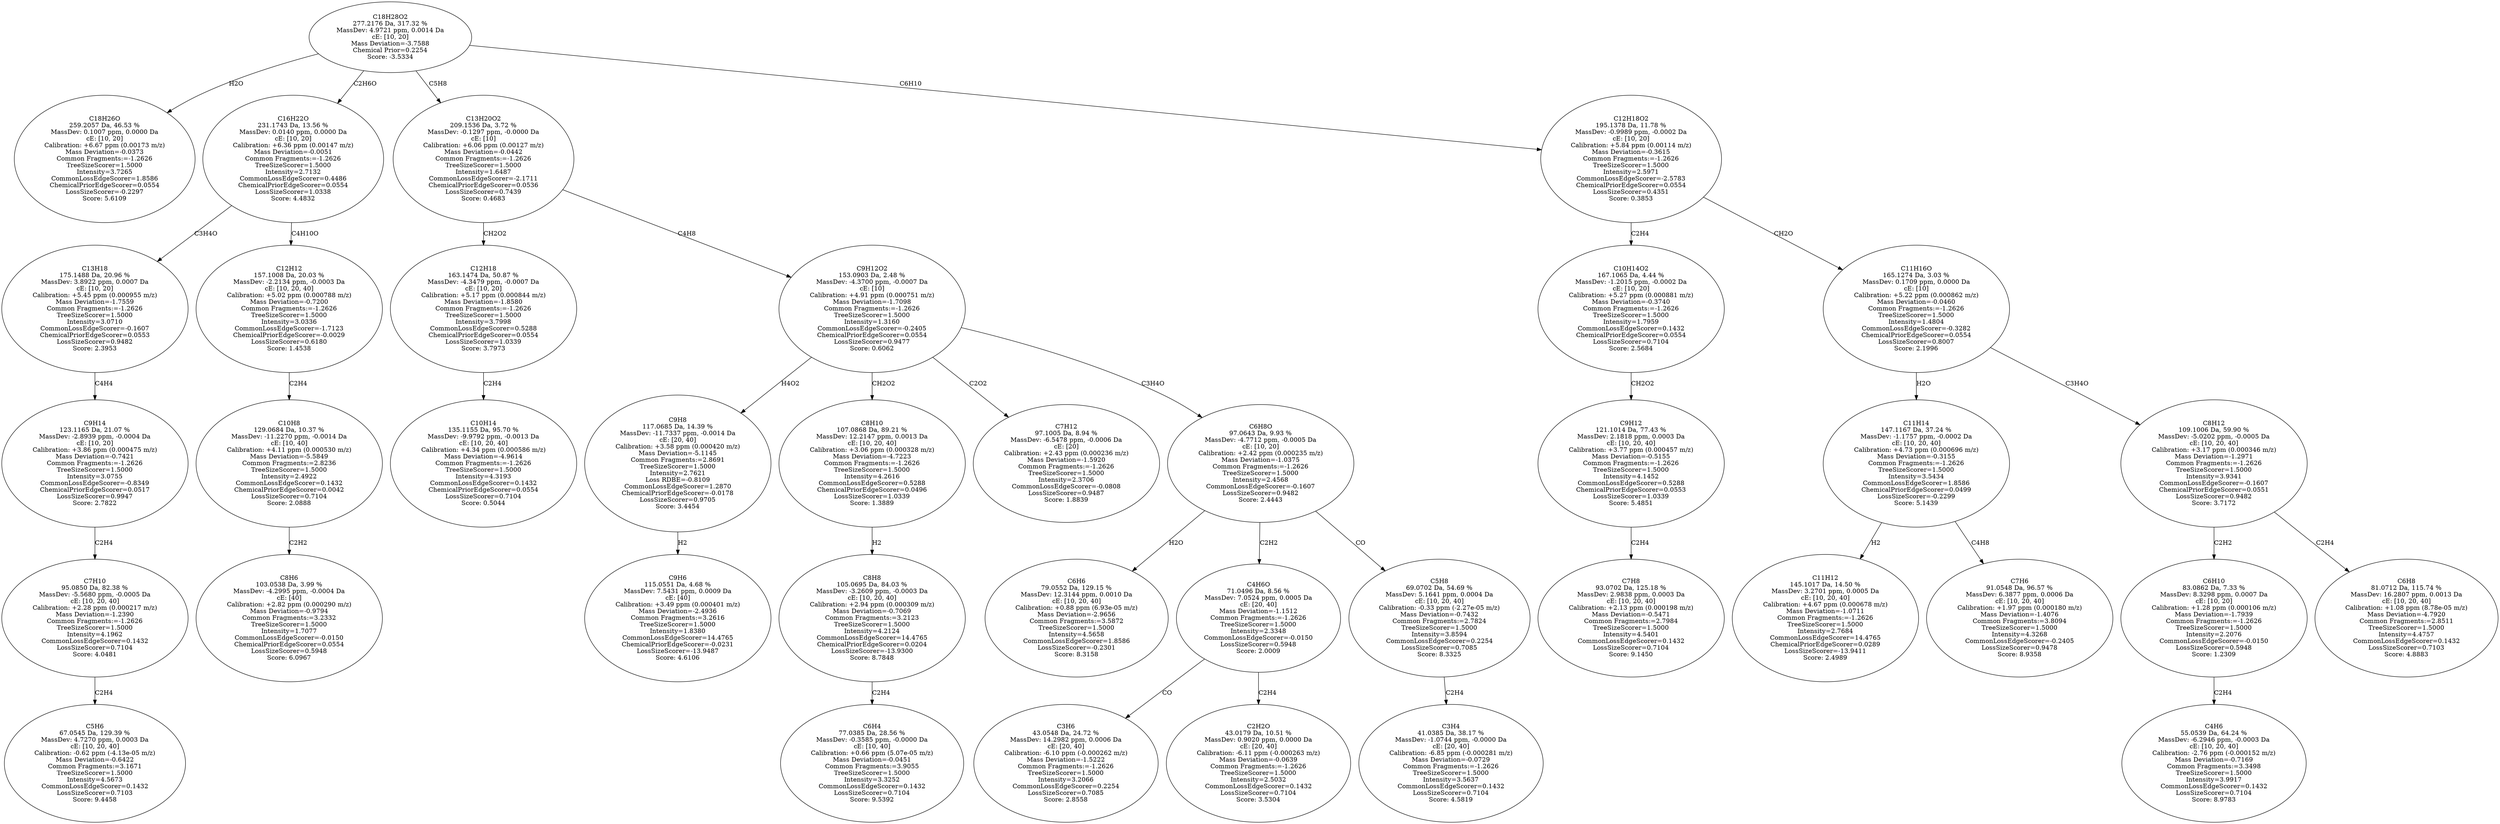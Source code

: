 strict digraph {
v1 [label="C18H26O\n259.2057 Da, 46.53 %\nMassDev: 0.1007 ppm, 0.0000 Da\ncE: [10, 20]\nCalibration: +6.67 ppm (0.00173 m/z)\nMass Deviation=-0.0373\nCommon Fragments:=-1.2626\nTreeSizeScorer=1.5000\nIntensity=3.7265\nCommonLossEdgeScorer=1.8586\nChemicalPriorEdgeScorer=0.0554\nLossSizeScorer=-0.2297\nScore: 5.6109"];
v2 [label="C5H6\n67.0545 Da, 129.39 %\nMassDev: 4.7270 ppm, 0.0003 Da\ncE: [10, 20, 40]\nCalibration: -0.62 ppm (-4.13e-05 m/z)\nMass Deviation=-0.6422\nCommon Fragments:=3.1671\nTreeSizeScorer=1.5000\nIntensity=4.5673\nCommonLossEdgeScorer=0.1432\nLossSizeScorer=0.7103\nScore: 9.4458"];
v3 [label="C7H10\n95.0850 Da, 82.38 %\nMassDev: -5.5680 ppm, -0.0005 Da\ncE: [10, 20, 40]\nCalibration: +2.28 ppm (0.000217 m/z)\nMass Deviation=-1.2390\nCommon Fragments:=-1.2626\nTreeSizeScorer=1.5000\nIntensity=4.1962\nCommonLossEdgeScorer=0.1432\nLossSizeScorer=0.7104\nScore: 4.0481"];
v4 [label="C9H14\n123.1165 Da, 21.07 %\nMassDev: -2.8939 ppm, -0.0004 Da\ncE: [10, 20]\nCalibration: +3.86 ppm (0.000475 m/z)\nMass Deviation=-0.7421\nCommon Fragments:=-1.2626\nTreeSizeScorer=1.5000\nIntensity=3.0755\nCommonLossEdgeScorer=-0.8349\nChemicalPriorEdgeScorer=0.0517\nLossSizeScorer=0.9947\nScore: 2.7822"];
v5 [label="C13H18\n175.1488 Da, 20.96 %\nMassDev: 3.8922 ppm, 0.0007 Da\ncE: [10, 20]\nCalibration: +5.45 ppm (0.000955 m/z)\nMass Deviation=-1.7559\nCommon Fragments:=-1.2626\nTreeSizeScorer=1.5000\nIntensity=3.0710\nCommonLossEdgeScorer=-0.1607\nChemicalPriorEdgeScorer=0.0553\nLossSizeScorer=0.9482\nScore: 2.3953"];
v6 [label="C8H6\n103.0538 Da, 3.99 %\nMassDev: -4.2995 ppm, -0.0004 Da\ncE: [40]\nCalibration: +2.82 ppm (0.000290 m/z)\nMass Deviation=-0.9794\nCommon Fragments:=3.2332\nTreeSizeScorer=1.5000\nIntensity=1.7077\nCommonLossEdgeScorer=-0.0150\nChemicalPriorEdgeScorer=0.0554\nLossSizeScorer=0.5948\nScore: 6.0967"];
v7 [label="C10H8\n129.0684 Da, 10.37 %\nMassDev: -11.2270 ppm, -0.0014 Da\ncE: [10, 40]\nCalibration: +4.11 ppm (0.000530 m/z)\nMass Deviation=-5.5849\nCommon Fragments:=2.8236\nTreeSizeScorer=1.5000\nIntensity=2.4922\nCommonLossEdgeScorer=0.1432\nChemicalPriorEdgeScorer=0.0042\nLossSizeScorer=0.7104\nScore: 2.0888"];
v8 [label="C12H12\n157.1008 Da, 20.03 %\nMassDev: -2.2134 ppm, -0.0003 Da\ncE: [10, 20, 40]\nCalibration: +5.02 ppm (0.000788 m/z)\nMass Deviation=-0.7200\nCommon Fragments:=-1.2626\nTreeSizeScorer=1.5000\nIntensity=3.0336\nCommonLossEdgeScorer=-1.7123\nChemicalPriorEdgeScorer=-0.0029\nLossSizeScorer=0.6180\nScore: 1.4538"];
v9 [label="C16H22O\n231.1743 Da, 13.56 %\nMassDev: 0.0140 ppm, 0.0000 Da\ncE: [10, 20]\nCalibration: +6.36 ppm (0.00147 m/z)\nMass Deviation=-0.0051\nCommon Fragments:=-1.2626\nTreeSizeScorer=1.5000\nIntensity=2.7132\nCommonLossEdgeScorer=0.4486\nChemicalPriorEdgeScorer=0.0554\nLossSizeScorer=1.0338\nScore: 4.4832"];
v10 [label="C10H14\n135.1155 Da, 95.70 %\nMassDev: -9.9792 ppm, -0.0013 Da\ncE: [10, 20, 40]\nCalibration: +4.34 ppm (0.000586 m/z)\nMass Deviation=-4.9614\nCommon Fragments:=-1.2626\nTreeSizeScorer=1.5000\nIntensity=4.3193\nCommonLossEdgeScorer=0.1432\nChemicalPriorEdgeScorer=0.0554\nLossSizeScorer=0.7104\nScore: 0.5044"];
v11 [label="C12H18\n163.1474 Da, 50.87 %\nMassDev: -4.3479 ppm, -0.0007 Da\ncE: [10, 20]\nCalibration: +5.17 ppm (0.000844 m/z)\nMass Deviation=-1.8580\nCommon Fragments:=-1.2626\nTreeSizeScorer=1.5000\nIntensity=3.7998\nCommonLossEdgeScorer=0.5288\nChemicalPriorEdgeScorer=0.0554\nLossSizeScorer=1.0339\nScore: 3.7973"];
v12 [label="C9H6\n115.0551 Da, 4.68 %\nMassDev: 7.5431 ppm, 0.0009 Da\ncE: [40]\nCalibration: +3.49 ppm (0.000401 m/z)\nMass Deviation=-2.4936\nCommon Fragments:=3.2616\nTreeSizeScorer=1.5000\nIntensity=1.8380\nCommonLossEdgeScorer=14.4765\nChemicalPriorEdgeScorer=-0.0231\nLossSizeScorer=-13.9487\nScore: 4.6106"];
v13 [label="C9H8\n117.0685 Da, 14.39 %\nMassDev: -11.7337 ppm, -0.0014 Da\ncE: [20, 40]\nCalibration: +3.58 ppm (0.000420 m/z)\nMass Deviation=-5.1145\nCommon Fragments:=2.8691\nTreeSizeScorer=1.5000\nIntensity=2.7621\nLoss RDBE=-0.8109\nCommonLossEdgeScorer=1.2870\nChemicalPriorEdgeScorer=-0.0178\nLossSizeScorer=0.9705\nScore: 3.4454"];
v14 [label="C6H4\n77.0385 Da, 28.56 %\nMassDev: -0.3585 ppm, -0.0000 Da\ncE: [10, 40]\nCalibration: +0.66 ppm (5.07e-05 m/z)\nMass Deviation=-0.0451\nCommon Fragments:=3.9055\nTreeSizeScorer=1.5000\nIntensity=3.3252\nCommonLossEdgeScorer=0.1432\nLossSizeScorer=0.7104\nScore: 9.5392"];
v15 [label="C8H8\n105.0695 Da, 84.03 %\nMassDev: -3.2609 ppm, -0.0003 Da\ncE: [10, 20, 40]\nCalibration: +2.94 ppm (0.000309 m/z)\nMass Deviation=-0.7069\nCommon Fragments:=3.2123\nTreeSizeScorer=1.5000\nIntensity=4.2124\nCommonLossEdgeScorer=14.4765\nChemicalPriorEdgeScorer=0.0204\nLossSizeScorer=-13.9300\nScore: 8.7848"];
v16 [label="C8H10\n107.0868 Da, 89.21 %\nMassDev: 12.2147 ppm, 0.0013 Da\ncE: [10, 20, 40]\nCalibration: +3.06 ppm (0.000328 m/z)\nMass Deviation=-4.7223\nCommon Fragments:=-1.2626\nTreeSizeScorer=1.5000\nIntensity=4.2616\nCommonLossEdgeScorer=0.5288\nChemicalPriorEdgeScorer=0.0496\nLossSizeScorer=1.0339\nScore: 1.3889"];
v17 [label="C7H12\n97.1005 Da, 8.94 %\nMassDev: -6.5478 ppm, -0.0006 Da\ncE: [20]\nCalibration: +2.43 ppm (0.000236 m/z)\nMass Deviation=-1.5920\nCommon Fragments:=-1.2626\nTreeSizeScorer=1.5000\nIntensity=2.3706\nCommonLossEdgeScorer=-0.0808\nLossSizeScorer=0.9487\nScore: 1.8839"];
v18 [label="C6H6\n79.0552 Da, 129.15 %\nMassDev: 12.3144 ppm, 0.0010 Da\ncE: [10, 20, 40]\nCalibration: +0.88 ppm (6.93e-05 m/z)\nMass Deviation=-2.9656\nCommon Fragments:=3.5872\nTreeSizeScorer=1.5000\nIntensity=4.5658\nCommonLossEdgeScorer=1.8586\nLossSizeScorer=-0.2301\nScore: 8.3158"];
v19 [label="C3H6\n43.0548 Da, 24.72 %\nMassDev: 14.2982 ppm, 0.0006 Da\ncE: [20, 40]\nCalibration: -6.10 ppm (-0.000262 m/z)\nMass Deviation=-1.5222\nCommon Fragments:=-1.2626\nTreeSizeScorer=1.5000\nIntensity=3.2066\nCommonLossEdgeScorer=0.2254\nLossSizeScorer=0.7085\nScore: 2.8558"];
v20 [label="C2H2O\n43.0179 Da, 10.51 %\nMassDev: 0.9020 ppm, 0.0000 Da\ncE: [20, 40]\nCalibration: -6.11 ppm (-0.000263 m/z)\nMass Deviation=-0.0639\nCommon Fragments:=-1.2626\nTreeSizeScorer=1.5000\nIntensity=2.5032\nCommonLossEdgeScorer=0.1432\nLossSizeScorer=0.7104\nScore: 3.5304"];
v21 [label="C4H6O\n71.0496 Da, 8.56 %\nMassDev: 7.0524 ppm, 0.0005 Da\ncE: [20, 40]\nMass Deviation=-1.1512\nCommon Fragments:=-1.2626\nTreeSizeScorer=1.5000\nIntensity=2.3348\nCommonLossEdgeScorer=-0.0150\nLossSizeScorer=0.5948\nScore: 2.0009"];
v22 [label="C3H4\n41.0385 Da, 38.17 %\nMassDev: -1.0744 ppm, -0.0000 Da\ncE: [20, 40]\nCalibration: -6.85 ppm (-0.000281 m/z)\nMass Deviation=-0.0729\nCommon Fragments:=-1.2626\nTreeSizeScorer=1.5000\nIntensity=3.5637\nCommonLossEdgeScorer=0.1432\nLossSizeScorer=0.7104\nScore: 4.5819"];
v23 [label="C5H8\n69.0702 Da, 54.69 %\nMassDev: 5.1641 ppm, 0.0004 Da\ncE: [10, 20, 40]\nCalibration: -0.33 ppm (-2.27e-05 m/z)\nMass Deviation=-0.7432\nCommon Fragments:=2.7824\nTreeSizeScorer=1.5000\nIntensity=3.8594\nCommonLossEdgeScorer=0.2254\nLossSizeScorer=0.7085\nScore: 8.3325"];
v24 [label="C6H8O\n97.0643 Da, 9.93 %\nMassDev: -4.7712 ppm, -0.0005 Da\ncE: [10, 20]\nCalibration: +2.42 ppm (0.000235 m/z)\nMass Deviation=-1.0375\nCommon Fragments:=-1.2626\nTreeSizeScorer=1.5000\nIntensity=2.4568\nCommonLossEdgeScorer=-0.1607\nLossSizeScorer=0.9482\nScore: 2.4443"];
v25 [label="C9H12O2\n153.0903 Da, 2.48 %\nMassDev: -4.3700 ppm, -0.0007 Da\ncE: [10]\nCalibration: +4.91 ppm (0.000751 m/z)\nMass Deviation=-1.7098\nCommon Fragments:=-1.2626\nTreeSizeScorer=1.5000\nIntensity=1.3160\nCommonLossEdgeScorer=-0.2405\nChemicalPriorEdgeScorer=0.0554\nLossSizeScorer=0.9477\nScore: 0.6062"];
v26 [label="C13H20O2\n209.1536 Da, 3.72 %\nMassDev: -0.1297 ppm, -0.0000 Da\ncE: [10]\nCalibration: +6.06 ppm (0.00127 m/z)\nMass Deviation=-0.0442\nCommon Fragments:=-1.2626\nTreeSizeScorer=1.5000\nIntensity=1.6487\nCommonLossEdgeScorer=-2.1711\nChemicalPriorEdgeScorer=0.0536\nLossSizeScorer=0.7439\nScore: 0.4683"];
v27 [label="C7H8\n93.0702 Da, 125.18 %\nMassDev: 2.9838 ppm, 0.0003 Da\ncE: [10, 20, 40]\nCalibration: +2.13 ppm (0.000198 m/z)\nMass Deviation=-0.5471\nCommon Fragments:=2.7984\nTreeSizeScorer=1.5000\nIntensity=4.5401\nCommonLossEdgeScorer=0.1432\nLossSizeScorer=0.7104\nScore: 9.1450"];
v28 [label="C9H12\n121.1014 Da, 77.43 %\nMassDev: 2.1818 ppm, 0.0003 Da\ncE: [10, 20, 40]\nCalibration: +3.77 ppm (0.000457 m/z)\nMass Deviation=-0.5155\nCommon Fragments:=-1.2626\nTreeSizeScorer=1.5000\nIntensity=4.1452\nCommonLossEdgeScorer=0.5288\nChemicalPriorEdgeScorer=0.0553\nLossSizeScorer=1.0339\nScore: 5.4851"];
v29 [label="C10H14O2\n167.1065 Da, 4.44 %\nMassDev: -1.2015 ppm, -0.0002 Da\ncE: [10, 20]\nCalibration: +5.27 ppm (0.000881 m/z)\nMass Deviation=-0.3740\nCommon Fragments:=-1.2626\nTreeSizeScorer=1.5000\nIntensity=1.7959\nCommonLossEdgeScorer=0.1432\nChemicalPriorEdgeScorer=0.0554\nLossSizeScorer=0.7104\nScore: 2.5684"];
v30 [label="C11H12\n145.1017 Da, 14.50 %\nMassDev: 3.2701 ppm, 0.0005 Da\ncE: [10, 20, 40]\nCalibration: +4.67 ppm (0.000678 m/z)\nMass Deviation=-1.0711\nCommon Fragments:=-1.2626\nTreeSizeScorer=1.5000\nIntensity=2.7684\nCommonLossEdgeScorer=14.4765\nChemicalPriorEdgeScorer=0.0289\nLossSizeScorer=-13.9411\nScore: 2.4989"];
v31 [label="C7H6\n91.0548 Da, 96.57 %\nMassDev: 6.3877 ppm, 0.0006 Da\ncE: [10, 20, 40]\nCalibration: +1.97 ppm (0.000180 m/z)\nMass Deviation=-1.4076\nCommon Fragments:=3.8094\nTreeSizeScorer=1.5000\nIntensity=4.3268\nCommonLossEdgeScorer=-0.2405\nLossSizeScorer=0.9478\nScore: 8.9358"];
v32 [label="C11H14\n147.1167 Da, 37.24 %\nMassDev: -1.1757 ppm, -0.0002 Da\ncE: [10, 20, 40]\nCalibration: +4.73 ppm (0.000696 m/z)\nMass Deviation=-0.3155\nCommon Fragments:=-1.2626\nTreeSizeScorer=1.5000\nIntensity=3.5434\nCommonLossEdgeScorer=1.8586\nChemicalPriorEdgeScorer=0.0499\nLossSizeScorer=-0.2299\nScore: 5.1439"];
v33 [label="C4H6\n55.0539 Da, 64.24 %\nMassDev: -6.2946 ppm, -0.0003 Da\ncE: [10, 20, 40]\nCalibration: -2.76 ppm (-0.000152 m/z)\nMass Deviation=-0.7169\nCommon Fragments:=3.3498\nTreeSizeScorer=1.5000\nIntensity=3.9917\nCommonLossEdgeScorer=0.1432\nLossSizeScorer=0.7104\nScore: 8.9783"];
v34 [label="C6H10\n83.0862 Da, 7.33 %\nMassDev: 8.3298 ppm, 0.0007 Da\ncE: [10, 20]\nCalibration: +1.28 ppm (0.000106 m/z)\nMass Deviation=-1.7939\nCommon Fragments:=-1.2626\nTreeSizeScorer=1.5000\nIntensity=2.2076\nCommonLossEdgeScorer=-0.0150\nLossSizeScorer=0.5948\nScore: 1.2309"];
v35 [label="C6H8\n81.0712 Da, 115.74 %\nMassDev: 16.2807 ppm, 0.0013 Da\ncE: [10, 20, 40]\nCalibration: +1.08 ppm (8.78e-05 m/z)\nMass Deviation=-4.7920\nCommon Fragments:=2.8511\nTreeSizeScorer=1.5000\nIntensity=4.4757\nCommonLossEdgeScorer=0.1432\nLossSizeScorer=0.7103\nScore: 4.8883"];
v36 [label="C8H12\n109.1006 Da, 59.90 %\nMassDev: -5.0202 ppm, -0.0005 Da\ncE: [10, 20, 40]\nCalibration: +3.17 ppm (0.000346 m/z)\nMass Deviation=-1.2971\nCommon Fragments:=-1.2626\nTreeSizeScorer=1.5000\nIntensity=3.9341\nCommonLossEdgeScorer=-0.1607\nChemicalPriorEdgeScorer=0.0551\nLossSizeScorer=0.9482\nScore: 3.7172"];
v37 [label="C11H16O\n165.1274 Da, 3.03 %\nMassDev: 0.1709 ppm, 0.0000 Da\ncE: [10]\nCalibration: +5.22 ppm (0.000862 m/z)\nMass Deviation=-0.0460\nCommon Fragments:=-1.2626\nTreeSizeScorer=1.5000\nIntensity=1.4804\nCommonLossEdgeScorer=-0.3282\nChemicalPriorEdgeScorer=0.0554\nLossSizeScorer=0.8007\nScore: 2.1996"];
v38 [label="C12H18O2\n195.1378 Da, 11.78 %\nMassDev: -0.9989 ppm, -0.0002 Da\ncE: [10, 20]\nCalibration: +5.84 ppm (0.00114 m/z)\nMass Deviation=-0.3615\nCommon Fragments:=-1.2626\nTreeSizeScorer=1.5000\nIntensity=2.5971\nCommonLossEdgeScorer=-2.5783\nChemicalPriorEdgeScorer=0.0554\nLossSizeScorer=0.4351\nScore: 0.3853"];
v39 [label="C18H28O2\n277.2176 Da, 317.32 %\nMassDev: 4.9721 ppm, 0.0014 Da\ncE: [10, 20]\nMass Deviation=-3.7588\nChemical Prior=0.2254\nScore: -3.5334"];
v39 -> v1 [label="H2O"];
v3 -> v2 [label="C2H4"];
v4 -> v3 [label="C2H4"];
v5 -> v4 [label="C4H4"];
v9 -> v5 [label="C3H4O"];
v7 -> v6 [label="C2H2"];
v8 -> v7 [label="C2H4"];
v9 -> v8 [label="C4H10O"];
v39 -> v9 [label="C2H6O"];
v11 -> v10 [label="C2H4"];
v26 -> v11 [label="CH2O2"];
v13 -> v12 [label="H2"];
v25 -> v13 [label="H4O2"];
v15 -> v14 [label="C2H4"];
v16 -> v15 [label="H2"];
v25 -> v16 [label="CH2O2"];
v25 -> v17 [label="C2O2"];
v24 -> v18 [label="H2O"];
v21 -> v19 [label="CO"];
v21 -> v20 [label="C2H4"];
v24 -> v21 [label="C2H2"];
v23 -> v22 [label="C2H4"];
v24 -> v23 [label="CO"];
v25 -> v24 [label="C3H4O"];
v26 -> v25 [label="C4H8"];
v39 -> v26 [label="C5H8"];
v28 -> v27 [label="C2H4"];
v29 -> v28 [label="CH2O2"];
v38 -> v29 [label="C2H4"];
v32 -> v30 [label="H2"];
v32 -> v31 [label="C4H8"];
v37 -> v32 [label="H2O"];
v34 -> v33 [label="C2H4"];
v36 -> v34 [label="C2H2"];
v36 -> v35 [label="C2H4"];
v37 -> v36 [label="C3H4O"];
v38 -> v37 [label="CH2O"];
v39 -> v38 [label="C6H10"];
}